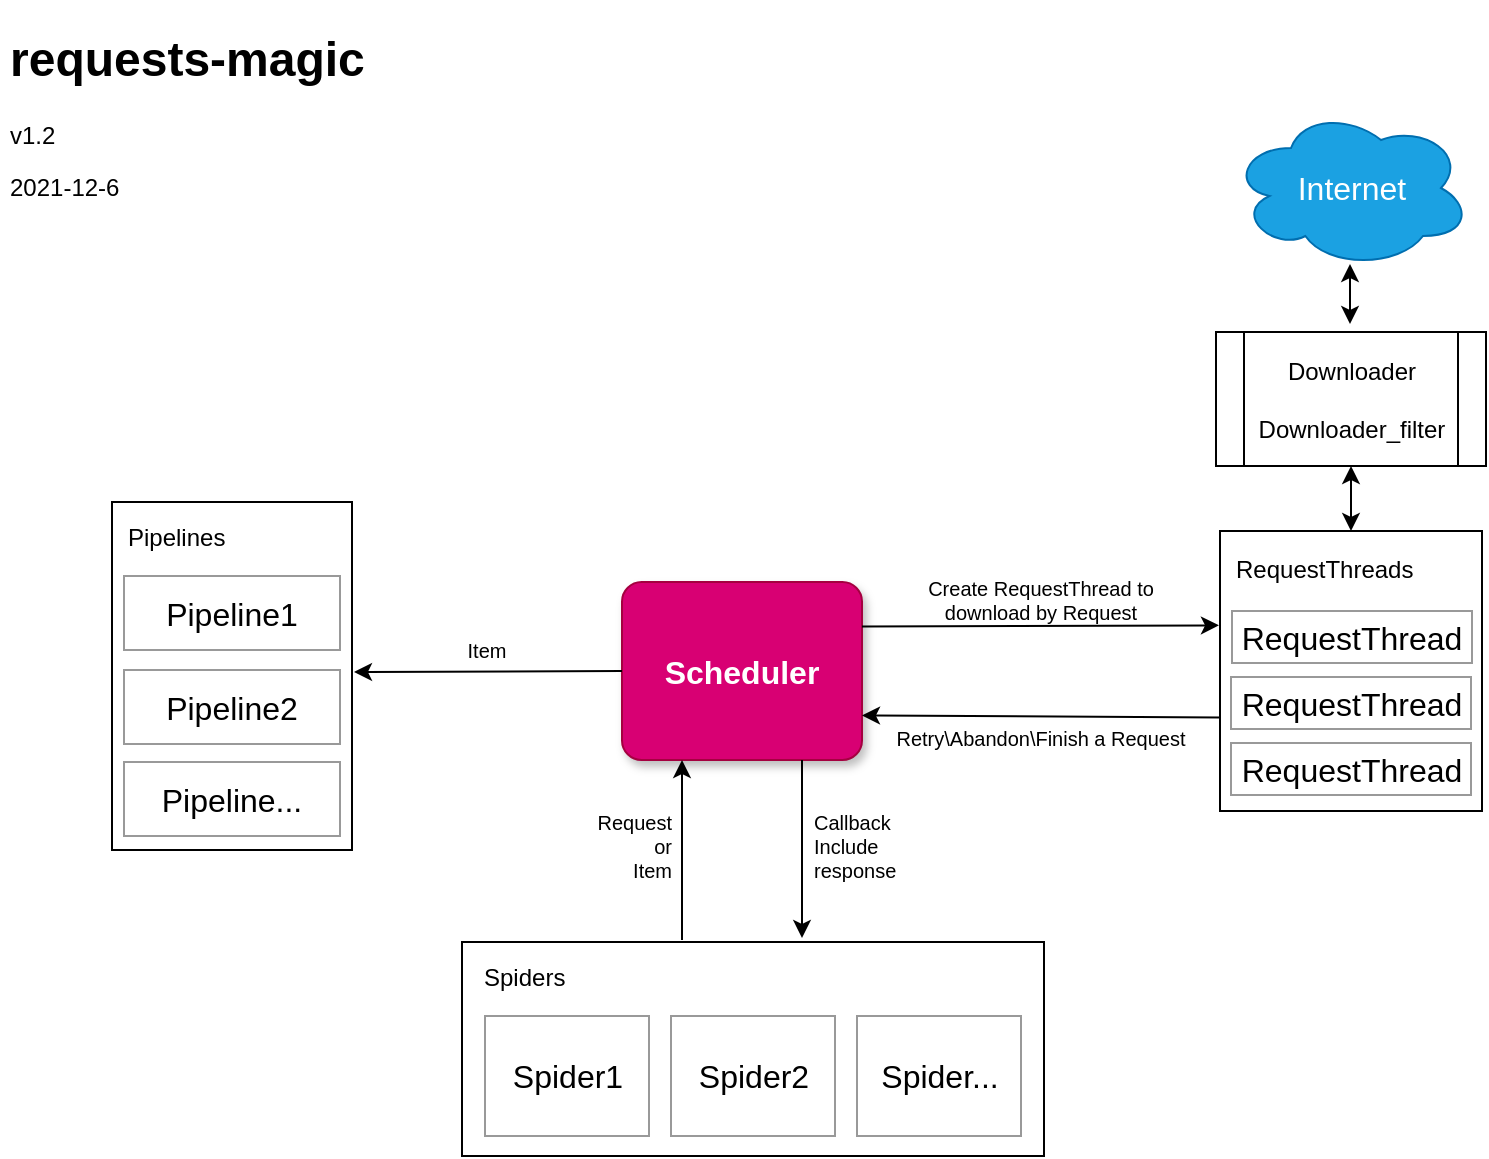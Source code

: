 <mxfile version="15.8.7" type="device"><diagram id="V-OoRbX1i2h3X0kWH6Az" name="第 1 页"><mxGraphModel dx="865" dy="534" grid="0" gridSize="10" guides="1" tooltips="1" connect="1" arrows="1" fold="1" page="1" pageScale="1" pageWidth="827" pageHeight="1169" math="0" shadow="0"><root><mxCell id="0"/><mxCell id="1" parent="0"/><mxCell id="BskWUsJak1AgQ9LPetbU-2" value="Scheduler" style="rounded=1;whiteSpace=wrap;html=1;fontSize=16;fontStyle=1;shadow=1;glass=0;sketch=0;fillColor=#d80073;arcSize=11;strokeColor=#A50040;fontColor=#ffffff;" vertex="1" parent="1"><mxGeometry x="330" y="305" width="120" height="89" as="geometry"/></mxCell><mxCell id="BskWUsJak1AgQ9LPetbU-17" value="" style="group;" vertex="1" connectable="0" parent="1"><mxGeometry x="250" y="485" width="291" height="107" as="geometry"/></mxCell><mxCell id="BskWUsJak1AgQ9LPetbU-16" value="" style="group" vertex="1" connectable="0" parent="BskWUsJak1AgQ9LPetbU-17"><mxGeometry width="291" height="107" as="geometry"/></mxCell><mxCell id="BskWUsJak1AgQ9LPetbU-14" value="" style="rounded=0;whiteSpace=wrap;html=1;shadow=0;glass=0;sketch=0;fontSize=16;" vertex="1" parent="BskWUsJak1AgQ9LPetbU-16"><mxGeometry width="291" height="107" as="geometry"/></mxCell><mxCell id="BskWUsJak1AgQ9LPetbU-15" value="Spiders" style="text;html=1;strokeColor=none;fillColor=none;align=left;verticalAlign=middle;whiteSpace=wrap;rounded=0;shadow=0;glass=0;sketch=0;fontSize=12;" vertex="1" parent="BskWUsJak1AgQ9LPetbU-16"><mxGeometry x="9" y="3" width="74" height="30" as="geometry"/></mxCell><mxCell id="BskWUsJak1AgQ9LPetbU-3" value="Spider1" style="rounded=0;whiteSpace=wrap;html=1;fontSize=16;glass=0;shadow=0;sketch=0;opacity=40;" vertex="1" parent="BskWUsJak1AgQ9LPetbU-17"><mxGeometry x="11.5" y="37" width="82" height="60" as="geometry"/></mxCell><mxCell id="BskWUsJak1AgQ9LPetbU-9" value="Spider2" style="rounded=0;whiteSpace=wrap;html=1;fontSize=16;glass=0;shadow=0;sketch=0;opacity=40;" vertex="1" parent="BskWUsJak1AgQ9LPetbU-17"><mxGeometry x="104.5" y="37" width="82" height="60" as="geometry"/></mxCell><mxCell id="BskWUsJak1AgQ9LPetbU-10" value="Spider..." style="rounded=0;whiteSpace=wrap;html=1;fontSize=16;glass=0;shadow=0;sketch=0;opacity=40;" vertex="1" parent="BskWUsJak1AgQ9LPetbU-17"><mxGeometry x="197.5" y="37" width="82" height="60" as="geometry"/></mxCell><mxCell id="BskWUsJak1AgQ9LPetbU-18" value="" style="endArrow=classic;html=1;rounded=0;fontSize=16;entryX=0.25;entryY=1;entryDx=0;entryDy=0;" edge="1" parent="1" target="BskWUsJak1AgQ9LPetbU-2"><mxGeometry width="50" height="50" relative="1" as="geometry"><mxPoint x="360" y="484" as="sourcePoint"/><mxPoint x="364" y="419" as="targetPoint"/></mxGeometry></mxCell><mxCell id="BskWUsJak1AgQ9LPetbU-19" value="Request&lt;br style=&quot;font-size: 10px;&quot;&gt;or&lt;br style=&quot;font-size: 10px;&quot;&gt;Item" style="text;html=1;strokeColor=none;fillColor=none;align=right;verticalAlign=middle;whiteSpace=wrap;rounded=0;shadow=0;glass=0;sketch=0;fontSize=10;" vertex="1" parent="1"><mxGeometry x="296.5" y="406" width="60" height="61" as="geometry"/></mxCell><mxCell id="BskWUsJak1AgQ9LPetbU-20" value="" style="endArrow=classic;html=1;rounded=0;fontSize=16;exitX=0.75;exitY=1;exitDx=0;exitDy=0;" edge="1" parent="1" source="BskWUsJak1AgQ9LPetbU-2"><mxGeometry width="50" height="50" relative="1" as="geometry"><mxPoint x="370" y="494" as="sourcePoint"/><mxPoint x="420" y="483" as="targetPoint"/></mxGeometry></mxCell><mxCell id="BskWUsJak1AgQ9LPetbU-21" value="Callback&lt;br&gt;Include response" style="text;html=1;strokeColor=none;fillColor=none;align=left;verticalAlign=middle;whiteSpace=wrap;rounded=0;shadow=0;glass=0;sketch=0;fontSize=10;" vertex="1" parent="1"><mxGeometry x="423.5" y="406" width="60" height="61" as="geometry"/></mxCell><mxCell id="BskWUsJak1AgQ9LPetbU-23" value="" style="endArrow=classic;html=1;rounded=0;fontSize=16;exitX=0;exitY=0.5;exitDx=0;exitDy=0;" edge="1" parent="1" source="BskWUsJak1AgQ9LPetbU-2"><mxGeometry width="50" height="50" relative="1" as="geometry"><mxPoint x="370" y="494" as="sourcePoint"/><mxPoint x="196" y="350" as="targetPoint"/></mxGeometry></mxCell><mxCell id="BskWUsJak1AgQ9LPetbU-30" value="" style="group" vertex="1" connectable="0" parent="1"><mxGeometry x="75" y="265" width="120" height="174" as="geometry"/></mxCell><mxCell id="BskWUsJak1AgQ9LPetbU-25" value="" style="rounded=0;whiteSpace=wrap;html=1;shadow=0;glass=0;sketch=0;fontSize=10;" vertex="1" parent="BskWUsJak1AgQ9LPetbU-30"><mxGeometry width="120" height="174" as="geometry"/></mxCell><mxCell id="BskWUsJak1AgQ9LPetbU-26" value="Pipelines" style="text;html=1;strokeColor=none;fillColor=none;align=left;verticalAlign=middle;whiteSpace=wrap;rounded=0;shadow=0;glass=0;sketch=0;fontSize=12;" vertex="1" parent="BskWUsJak1AgQ9LPetbU-30"><mxGeometry x="6" y="3" width="108" height="30" as="geometry"/></mxCell><mxCell id="BskWUsJak1AgQ9LPetbU-27" value="Pipeline1" style="rounded=0;whiteSpace=wrap;html=1;shadow=0;glass=0;sketch=0;fontSize=16;opacity=40;" vertex="1" parent="BskWUsJak1AgQ9LPetbU-30"><mxGeometry x="6" y="37" width="108" height="37" as="geometry"/></mxCell><mxCell id="BskWUsJak1AgQ9LPetbU-28" value="Pipeline2" style="rounded=0;whiteSpace=wrap;html=1;shadow=0;glass=0;sketch=0;fontSize=16;opacity=40;" vertex="1" parent="BskWUsJak1AgQ9LPetbU-30"><mxGeometry x="6" y="84" width="108" height="37" as="geometry"/></mxCell><mxCell id="BskWUsJak1AgQ9LPetbU-29" value="Pipeline..." style="rounded=0;whiteSpace=wrap;html=1;shadow=0;glass=0;sketch=0;fontSize=16;opacity=40;" vertex="1" parent="BskWUsJak1AgQ9LPetbU-30"><mxGeometry x="6" y="130" width="108" height="37" as="geometry"/></mxCell><mxCell id="BskWUsJak1AgQ9LPetbU-42" value="" style="group" vertex="1" connectable="0" parent="1"><mxGeometry x="629" y="279.5" width="131" height="140" as="geometry"/></mxCell><mxCell id="BskWUsJak1AgQ9LPetbU-37" value="" style="rounded=0;whiteSpace=wrap;html=1;shadow=0;glass=0;sketch=0;fontSize=16;" vertex="1" parent="BskWUsJak1AgQ9LPetbU-42"><mxGeometry width="131" height="140" as="geometry"/></mxCell><mxCell id="BskWUsJak1AgQ9LPetbU-38" value="RequestThreads" style="text;html=1;strokeColor=none;fillColor=none;align=left;verticalAlign=middle;whiteSpace=wrap;rounded=0;shadow=0;glass=0;sketch=0;fontSize=12;" vertex="1" parent="BskWUsJak1AgQ9LPetbU-42"><mxGeometry x="6" y="4" width="119" height="30" as="geometry"/></mxCell><mxCell id="BskWUsJak1AgQ9LPetbU-39" value="RequestThread" style="rounded=0;whiteSpace=wrap;html=1;shadow=0;glass=0;sketch=0;fontSize=16;opacity=40;" vertex="1" parent="BskWUsJak1AgQ9LPetbU-42"><mxGeometry x="6" y="40" width="120" height="26" as="geometry"/></mxCell><mxCell id="BskWUsJak1AgQ9LPetbU-40" value="RequestThread" style="rounded=0;whiteSpace=wrap;html=1;shadow=0;glass=0;sketch=0;fontSize=16;opacity=40;" vertex="1" parent="BskWUsJak1AgQ9LPetbU-42"><mxGeometry x="5.5" y="73" width="120" height="26" as="geometry"/></mxCell><mxCell id="BskWUsJak1AgQ9LPetbU-41" value="RequestThread" style="rounded=0;whiteSpace=wrap;html=1;shadow=0;glass=0;sketch=0;fontSize=16;opacity=40;" vertex="1" parent="BskWUsJak1AgQ9LPetbU-42"><mxGeometry x="5.5" y="106" width="120" height="26" as="geometry"/></mxCell><mxCell id="BskWUsJak1AgQ9LPetbU-43" value="" style="endArrow=classic;html=1;rounded=0;fontSize=16;entryX=-0.004;entryY=0.337;entryDx=0;entryDy=0;exitX=1;exitY=0.25;exitDx=0;exitDy=0;entryPerimeter=0;" edge="1" parent="1" source="BskWUsJak1AgQ9LPetbU-2" target="BskWUsJak1AgQ9LPetbU-37"><mxGeometry width="50" height="50" relative="1" as="geometry"><mxPoint x="452" y="392" as="sourcePoint"/><mxPoint x="502" y="342" as="targetPoint"/></mxGeometry></mxCell><mxCell id="BskWUsJak1AgQ9LPetbU-44" value="Create RequestThread to download by Request" style="text;strokeColor=none;fillColor=none;align=center;verticalAlign=bottom;rounded=0;shadow=0;glass=0;sketch=0;fontSize=10;horizontal=1;movable=1;whiteSpace=wrap;html=1;spacingTop=0;" vertex="1" parent="1"><mxGeometry x="465" y="298.5" width="149" height="30" as="geometry"/></mxCell><mxCell id="BskWUsJak1AgQ9LPetbU-45" value="" style="endArrow=classic;html=1;rounded=0;fontSize=10;entryX=1;entryY=0.75;entryDx=0;entryDy=0;exitX=0;exitY=0.666;exitDx=0;exitDy=0;exitPerimeter=0;" edge="1" parent="1" source="BskWUsJak1AgQ9LPetbU-37" target="BskWUsJak1AgQ9LPetbU-2"><mxGeometry width="50" height="50" relative="1" as="geometry"><mxPoint x="520" y="413" as="sourcePoint"/><mxPoint x="570" y="363" as="targetPoint"/></mxGeometry></mxCell><mxCell id="BskWUsJak1AgQ9LPetbU-46" value="Retry\Abandon\Finish a Request" style="text;strokeColor=none;fillColor=none;align=center;verticalAlign=top;rounded=0;shadow=0;glass=0;sketch=0;fontSize=10;horizontal=1;movable=1;whiteSpace=wrap;html=1;spacingTop=0;" vertex="1" parent="1"><mxGeometry x="465" y="370.5" width="149" height="30" as="geometry"/></mxCell><mxCell id="BskWUsJak1AgQ9LPetbU-47" value="Item" style="text;html=1;strokeColor=none;fillColor=none;align=center;verticalAlign=bottom;whiteSpace=wrap;rounded=0;shadow=0;glass=0;sketch=0;fontSize=10;" vertex="1" parent="1"><mxGeometry x="199" y="333" width="127" height="15" as="geometry"/></mxCell><mxCell id="BskWUsJak1AgQ9LPetbU-48" value="Internet" style="ellipse;shape=cloud;whiteSpace=wrap;html=1;rounded=0;shadow=0;glass=0;sketch=0;fontSize=16;strokeColor=#006EAF;fillColor=#1ba1e2;fontColor=#ffffff;" vertex="1" parent="1"><mxGeometry x="634.5" y="68" width="120" height="80" as="geometry"/></mxCell><mxCell id="BskWUsJak1AgQ9LPetbU-56" style="edgeStyle=orthogonalEdgeStyle;rounded=0;orthogonalLoop=1;jettySize=auto;html=1;fontSize=12;startArrow=classic;startFill=1;" edge="1" parent="1"><mxGeometry relative="1" as="geometry"><mxPoint x="694" y="176" as="sourcePoint"/><mxPoint x="694" y="146" as="targetPoint"/></mxGeometry></mxCell><mxCell id="BskWUsJak1AgQ9LPetbU-52" value="Downloader&lt;br&gt;&lt;br&gt;Downloader_filter" style="shape=process;whiteSpace=wrap;html=1;backgroundOutline=1;rounded=0;shadow=0;glass=0;sketch=0;fontSize=12;strokeColor=default;fillColor=none;" vertex="1" parent="1"><mxGeometry x="627" y="180" width="135" height="67" as="geometry"/></mxCell><mxCell id="BskWUsJak1AgQ9LPetbU-55" style="edgeStyle=orthogonalEdgeStyle;rounded=0;orthogonalLoop=1;jettySize=auto;html=1;exitX=0.5;exitY=0;exitDx=0;exitDy=0;entryX=0.5;entryY=1;entryDx=0;entryDy=0;fontSize=12;startArrow=classic;startFill=1;" edge="1" parent="1" source="BskWUsJak1AgQ9LPetbU-37" target="BskWUsJak1AgQ9LPetbU-52"><mxGeometry relative="1" as="geometry"/></mxCell><mxCell id="BskWUsJak1AgQ9LPetbU-64" value="&lt;h1&gt;requests-magic&lt;/h1&gt;&lt;p&gt;v1.2&lt;/p&gt;&lt;p&gt;2021-12-6&lt;/p&gt;" style="text;html=1;strokeColor=none;fillColor=none;spacing=5;spacingTop=-20;whiteSpace=wrap;overflow=hidden;rounded=0;shadow=0;glass=0;sketch=0;fontSize=12;opacity=40;" vertex="1" parent="1"><mxGeometry x="19" y="24" width="190" height="101" as="geometry"/></mxCell></root></mxGraphModel></diagram></mxfile>